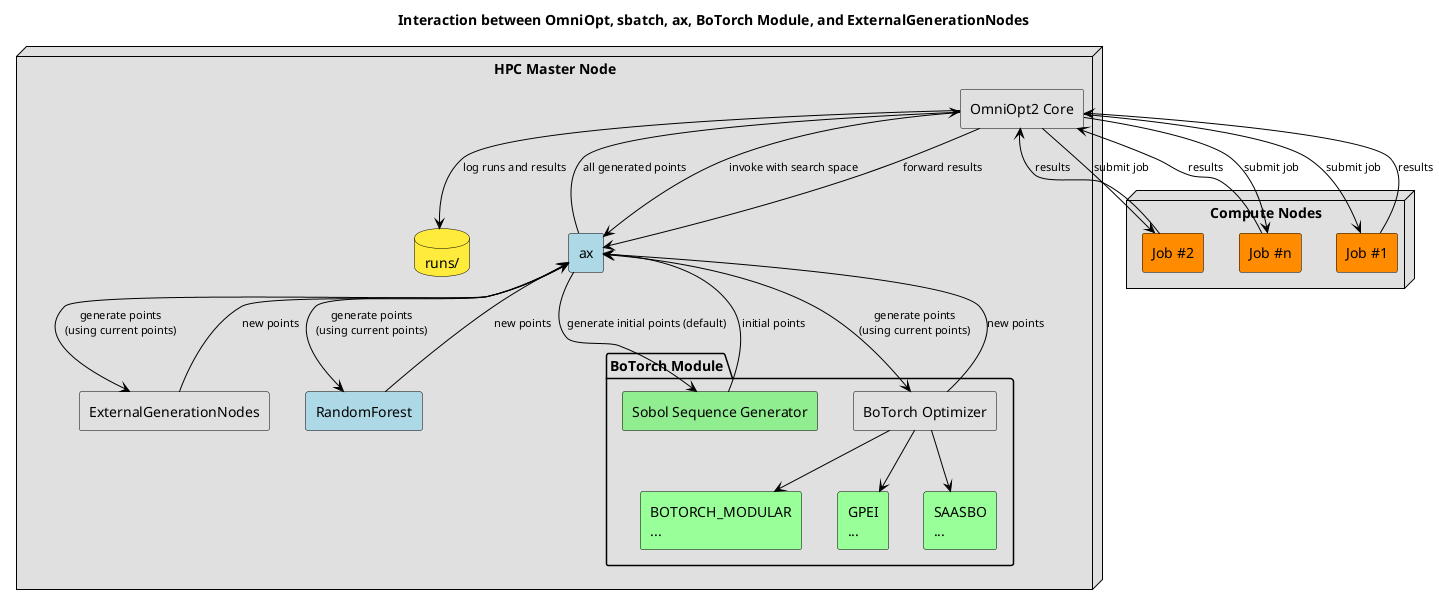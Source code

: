 @startuml

' === Configurable Theme ===
!if (MODE_DARK == "true")
  skinparam backgroundColor #000000
  skinparam defaultFontColor #ffffff
  skinparam componentFontColor #ffffff
  skinparam nodeFontColor #ffffff
  skinparam databaseFontColor #ffffff
  skinparam arrowColor #ffffff
  skinparam ArrowFontColor #ffffff

  skinparam componentBackgroundColor #1e1e1e
  skinparam nodeBackgroundColor #CC7000
  skinparam databaseBackgroundColor #003166
  skinparam packageBackgroundColor #1e1e1e
  skinparam cloudBackgroundColor #1e1e1e

  skinparam componentBorderColor #ffffff
  skinparam nodeBorderColor #ffffff
  skinparam databaseBorderColor #ffffff
  skinparam packageBorderColor #ffffff
  skinparam cloudBorderColor #ffffff
  skinparam rectangleBorderColor #ffffff
!else
  skinparam backgroundColor #ffffff
  skinparam defaultFontColor #000000
  skinparam componentFontColor #000000
  skinparam nodeFontColor #000000
  skinparam databaseFontColor #000000
  skinparam arrowColor #000000
  skinparam ArrowFontColor #000000

  skinparam componentBackgroundColor #e0e0e0
  skinparam nodeBackgroundColor #FFB84D
  skinparam databaseBackgroundColor #FFEB3B
  skinparam packageBackgroundColor #e0e0e0
  skinparam cloudBackgroundColor #e0e0e0

  skinparam componentBorderColor #000000
  skinparam nodeBorderColor #000000
  skinparam databaseBorderColor #000000
  skinparam packageBorderColor #000000
  skinparam cloudBorderColor #000000
  skinparam rectangleBorderColor #000000
!endif

skinparam componentStyle rectangle
skinparam defaultFontName Monospace
skinparam ArrowFontSize 11

title Interaction between OmniOpt, sbatch, ax, BoTorch Module, and ExternalGenerationNodes

node "HPC Master Node" as HPCMaster {
  component "OmniOpt2 Core" as OmniOptCore
  component "ax" as ax_module #LightBlue

  package "BoTorch Module" {
    component "Sobol Sequence Generator" as sobol #LightGreen
    component "BoTorch Optimizer" as botorch

    component "BOTORCH_MODULAR\n..." as modular #99FF99
    component "GPEI\n..." as gpei #99FF99
    component "SAASBO\n..." as saasbo #99FF99

    botorch -down-> modular
    botorch -down-> gpei
    botorch -down-> saasbo
  }

  component "ExternalGenerationNodes" as external_nodes
  component "RandomForest" as rf_nodes #LightBlue

  database "runs/" as db_runs
}

node "Compute Nodes" as ComputeNodes {
  component "Job #1" as Job1 #FF8C00
  component "Job #2" as Job2 #FF8C00
  component "Job #n" as JobN #FF8C00
}

OmniOptCore --> ax_module : invoke with search space

ax_module --> sobol : generate initial points (default)
sobol --> ax_module : initial points

ax_module --> botorch : generate points\n(using current points)
ax_module --> external_nodes : generate points\n(using current points)
ax_module --> rf_nodes : generate points\n(using current points)

botorch --> ax_module : new points
external_nodes --> ax_module : new points
rf_nodes --> ax_module : new points

ax_module --> OmniOptCore : all generated points

OmniOptCore --> Job1 : submit job
OmniOptCore --> Job2 : submit job
OmniOptCore --> JobN : submit job

Job1 --> OmniOptCore : results
Job2 --> OmniOptCore : results
JobN --> OmniOptCore : results

OmniOptCore --> ax_module : forward results

OmniOptCore --> db_runs : log runs and results

@enduml
